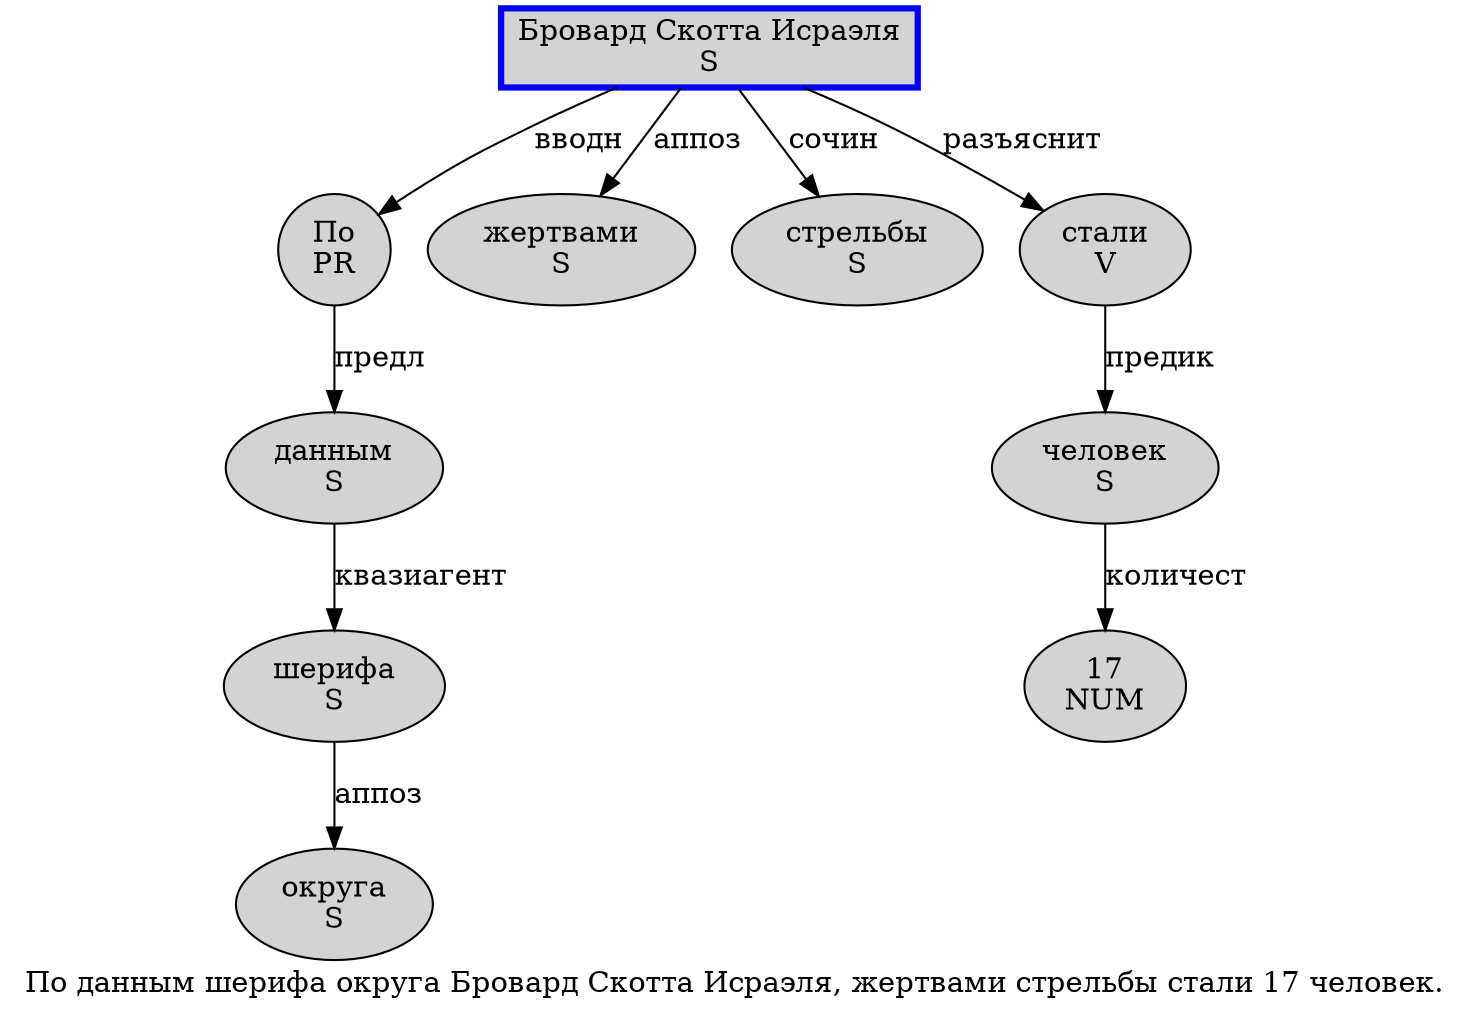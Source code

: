 digraph SENTENCE_1448 {
	graph [label="По данным шерифа округа Бровард Скотта Исраэля, жертвами стрельбы стали 17 человек."]
	node [style=filled]
		0 [label="По
PR" color="" fillcolor=lightgray penwidth=1 shape=ellipse]
		1 [label="данным
S" color="" fillcolor=lightgray penwidth=1 shape=ellipse]
		2 [label="шерифа
S" color="" fillcolor=lightgray penwidth=1 shape=ellipse]
		3 [label="округа
S" color="" fillcolor=lightgray penwidth=1 shape=ellipse]
		4 [label="Бровард Скотта Исраэля
S" color=blue fillcolor=lightgray penwidth=3 shape=box]
		6 [label="жертвами
S" color="" fillcolor=lightgray penwidth=1 shape=ellipse]
		7 [label="стрельбы
S" color="" fillcolor=lightgray penwidth=1 shape=ellipse]
		8 [label="стали
V" color="" fillcolor=lightgray penwidth=1 shape=ellipse]
		9 [label="17
NUM" color="" fillcolor=lightgray penwidth=1 shape=ellipse]
		10 [label="человек
S" color="" fillcolor=lightgray penwidth=1 shape=ellipse]
			2 -> 3 [label="аппоз"]
			0 -> 1 [label="предл"]
			8 -> 10 [label="предик"]
			4 -> 0 [label="вводн"]
			4 -> 7 [label="сочин"]
			4 -> 8 [label="разъяснит"]
			4 -> 6 [label="аппоз"]
			10 -> 9 [label="количест"]
			1 -> 2 [label="квазиагент"]
}